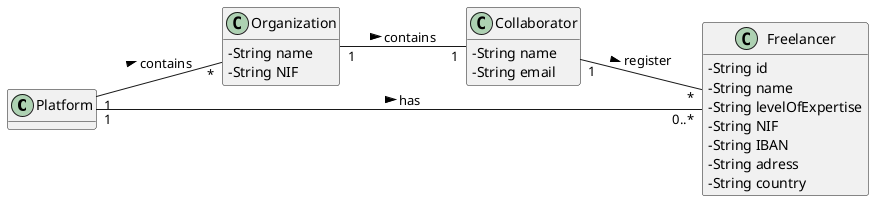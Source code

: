@startuml
skinparam classAttributeIconSize 0
hide methods
left to right direction


class Platform{

}

class Organization{
-String name
-String NIF
}

class Collaborator {
 -String name
 -String email
}

class Freelancer{
-String id
-String name
-String levelOfExpertise
-String NIF
-String IBAN
-String adress
-String country
}

Platform"1" -- "*"Organization : contains >
Platform"1" -- "0..*"Freelancer : has >

Organization"1" -- "1"Collaborator : contains >

Collaborator"1" -- "*" Freelancer : register >

@enduml
